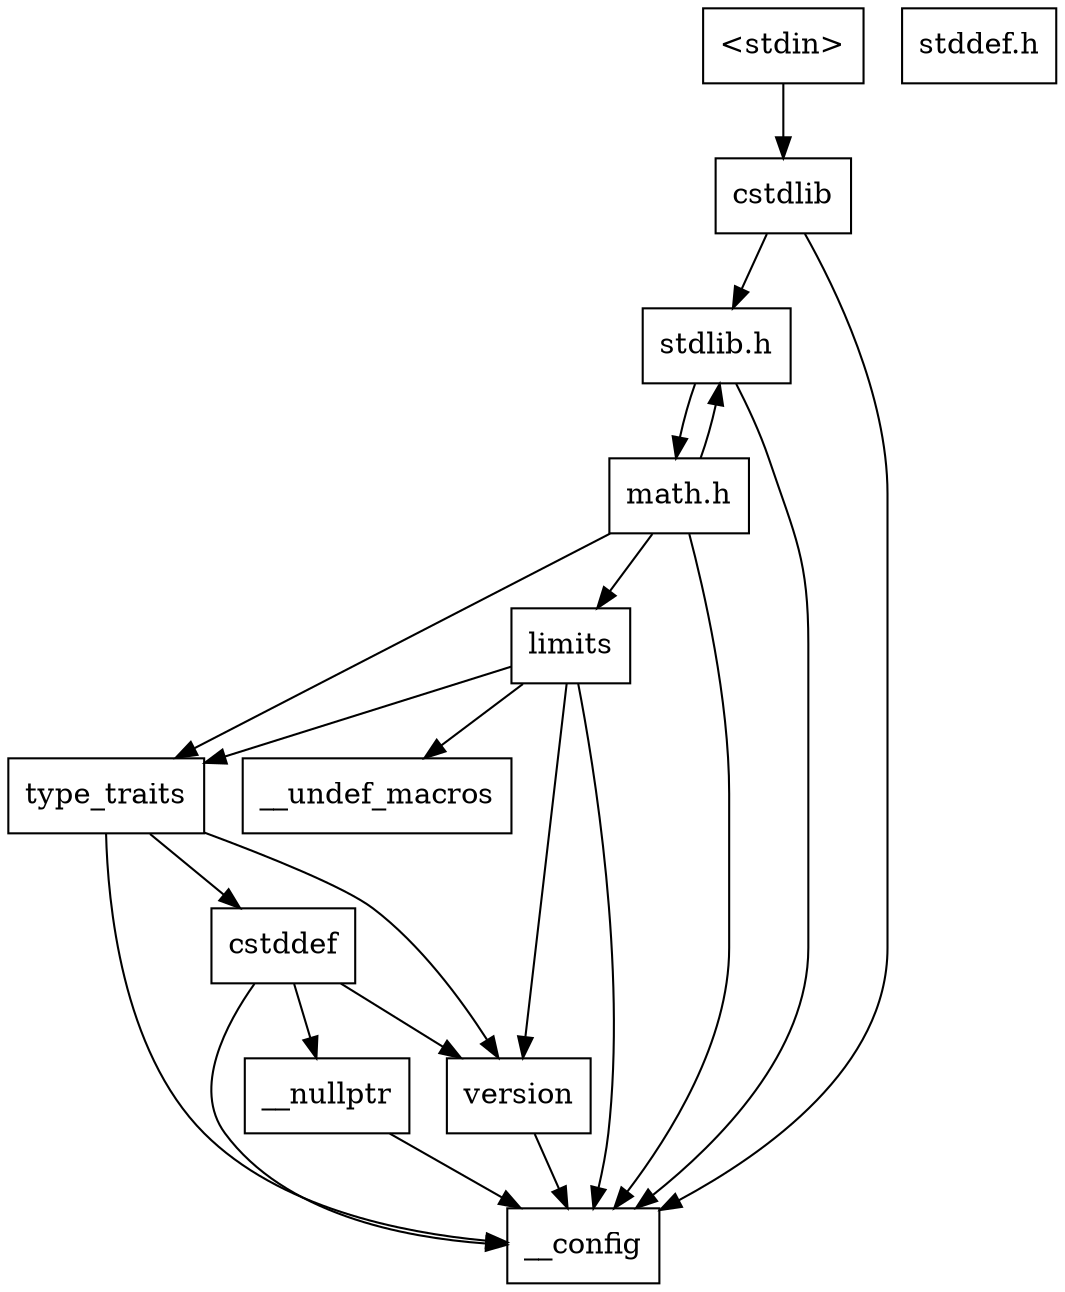 digraph "dependencies" {
  header_0 [ shape="box", label="\<stdin\>" ];
  header_1 [ shape="box", label="cstdlib" ];
  header_11 [ shape="box", label="stdlib.h" ];
  header_14 [ shape="box", label="stddef.h" ];
  header_2 [ shape="box", label="__config" ];
  header_46 [ shape="box", label="math.h" ];
  header_58 [ shape="box", label="type_traits" ];
  header_59 [ shape="box", label="cstddef" ];
  header_60 [ shape="box", label="version" ];
  header_62 [ shape="box", label="__nullptr" ];
  header_63 [ shape="box", label="limits" ];
  header_64 [ shape="box", label="__undef_macros" ];
  header_58 -> header_59;
  header_58 -> header_2;
  header_58 -> header_60;
  header_59 -> header_60;
  header_59 -> header_62;
  header_59 -> header_2;
  header_46 -> header_58;
  header_46 -> header_63;
  header_46 -> header_2;
  header_46 -> header_11;
  header_0 -> header_1;
  header_1 -> header_2;
  header_1 -> header_11;
  header_11 -> header_46;
  header_11 -> header_2;
  header_60 -> header_2;
  header_63 -> header_58;
  header_63 -> header_60;
  header_63 -> header_2;
  header_63 -> header_64;
  header_62 -> header_2;
}